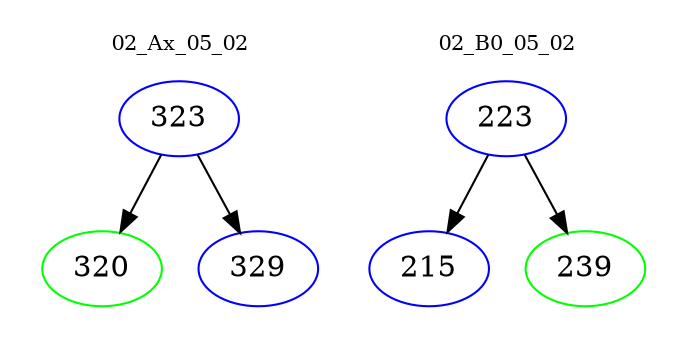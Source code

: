 digraph{
subgraph cluster_0 {
color = white
label = "02_Ax_05_02";
fontsize=10;
T0_323 [label="323", color="blue"]
T0_323 -> T0_320 [color="black"]
T0_320 [label="320", color="green"]
T0_323 -> T0_329 [color="black"]
T0_329 [label="329", color="blue"]
}
subgraph cluster_1 {
color = white
label = "02_B0_05_02";
fontsize=10;
T1_223 [label="223", color="blue"]
T1_223 -> T1_215 [color="black"]
T1_215 [label="215", color="blue"]
T1_223 -> T1_239 [color="black"]
T1_239 [label="239", color="green"]
}
}
